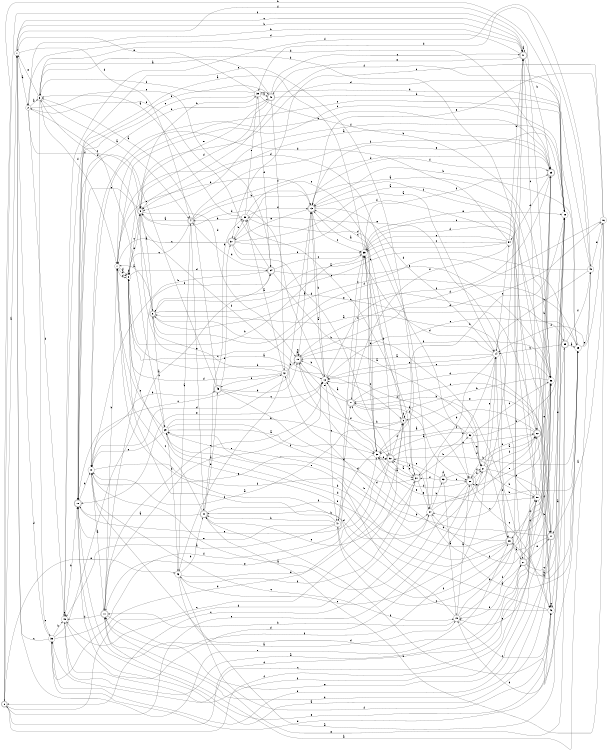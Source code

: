 digraph n45_9 {
__start0 [label="" shape="none"];

rankdir=LR;
size="8,5";

s0 [style="rounded,filled", color="black", fillcolor="white" shape="doublecircle", label="0"];
s1 [style="filled", color="black", fillcolor="white" shape="circle", label="1"];
s2 [style="filled", color="black", fillcolor="white" shape="circle", label="2"];
s3 [style="filled", color="black", fillcolor="white" shape="circle", label="3"];
s4 [style="rounded,filled", color="black", fillcolor="white" shape="doublecircle", label="4"];
s5 [style="rounded,filled", color="black", fillcolor="white" shape="doublecircle", label="5"];
s6 [style="rounded,filled", color="black", fillcolor="white" shape="doublecircle", label="6"];
s7 [style="filled", color="black", fillcolor="white" shape="circle", label="7"];
s8 [style="filled", color="black", fillcolor="white" shape="circle", label="8"];
s9 [style="rounded,filled", color="black", fillcolor="white" shape="doublecircle", label="9"];
s10 [style="filled", color="black", fillcolor="white" shape="circle", label="10"];
s11 [style="rounded,filled", color="black", fillcolor="white" shape="doublecircle", label="11"];
s12 [style="filled", color="black", fillcolor="white" shape="circle", label="12"];
s13 [style="rounded,filled", color="black", fillcolor="white" shape="doublecircle", label="13"];
s14 [style="filled", color="black", fillcolor="white" shape="circle", label="14"];
s15 [style="rounded,filled", color="black", fillcolor="white" shape="doublecircle", label="15"];
s16 [style="filled", color="black", fillcolor="white" shape="circle", label="16"];
s17 [style="rounded,filled", color="black", fillcolor="white" shape="doublecircle", label="17"];
s18 [style="rounded,filled", color="black", fillcolor="white" shape="doublecircle", label="18"];
s19 [style="filled", color="black", fillcolor="white" shape="circle", label="19"];
s20 [style="rounded,filled", color="black", fillcolor="white" shape="doublecircle", label="20"];
s21 [style="filled", color="black", fillcolor="white" shape="circle", label="21"];
s22 [style="rounded,filled", color="black", fillcolor="white" shape="doublecircle", label="22"];
s23 [style="rounded,filled", color="black", fillcolor="white" shape="doublecircle", label="23"];
s24 [style="filled", color="black", fillcolor="white" shape="circle", label="24"];
s25 [style="filled", color="black", fillcolor="white" shape="circle", label="25"];
s26 [style="rounded,filled", color="black", fillcolor="white" shape="doublecircle", label="26"];
s27 [style="rounded,filled", color="black", fillcolor="white" shape="doublecircle", label="27"];
s28 [style="filled", color="black", fillcolor="white" shape="circle", label="28"];
s29 [style="filled", color="black", fillcolor="white" shape="circle", label="29"];
s30 [style="filled", color="black", fillcolor="white" shape="circle", label="30"];
s31 [style="rounded,filled", color="black", fillcolor="white" shape="doublecircle", label="31"];
s32 [style="rounded,filled", color="black", fillcolor="white" shape="doublecircle", label="32"];
s33 [style="filled", color="black", fillcolor="white" shape="circle", label="33"];
s34 [style="rounded,filled", color="black", fillcolor="white" shape="doublecircle", label="34"];
s35 [style="filled", color="black", fillcolor="white" shape="circle", label="35"];
s36 [style="filled", color="black", fillcolor="white" shape="circle", label="36"];
s37 [style="rounded,filled", color="black", fillcolor="white" shape="doublecircle", label="37"];
s38 [style="filled", color="black", fillcolor="white" shape="circle", label="38"];
s39 [style="filled", color="black", fillcolor="white" shape="circle", label="39"];
s40 [style="rounded,filled", color="black", fillcolor="white" shape="doublecircle", label="40"];
s41 [style="rounded,filled", color="black", fillcolor="white" shape="doublecircle", label="41"];
s42 [style="filled", color="black", fillcolor="white" shape="circle", label="42"];
s43 [style="filled", color="black", fillcolor="white" shape="circle", label="43"];
s44 [style="rounded,filled", color="black", fillcolor="white" shape="doublecircle", label="44"];
s45 [style="rounded,filled", color="black", fillcolor="white" shape="doublecircle", label="45"];
s46 [style="filled", color="black", fillcolor="white" shape="circle", label="46"];
s47 [style="filled", color="black", fillcolor="white" shape="circle", label="47"];
s48 [style="filled", color="black", fillcolor="white" shape="circle", label="48"];
s49 [style="filled", color="black", fillcolor="white" shape="circle", label="49"];
s50 [style="filled", color="black", fillcolor="white" shape="circle", label="50"];
s51 [style="rounded,filled", color="black", fillcolor="white" shape="doublecircle", label="51"];
s52 [style="filled", color="black", fillcolor="white" shape="circle", label="52"];
s53 [style="rounded,filled", color="black", fillcolor="white" shape="doublecircle", label="53"];
s54 [style="filled", color="black", fillcolor="white" shape="circle", label="54"];
s55 [style="rounded,filled", color="black", fillcolor="white" shape="doublecircle", label="55"];
s0 -> s1 [label="a"];
s0 -> s28 [label="b"];
s0 -> s9 [label="c"];
s0 -> s22 [label="d"];
s0 -> s43 [label="e"];
s0 -> s50 [label="f"];
s1 -> s2 [label="a"];
s1 -> s41 [label="b"];
s1 -> s41 [label="c"];
s1 -> s4 [label="d"];
s1 -> s26 [label="e"];
s1 -> s36 [label="f"];
s2 -> s3 [label="a"];
s2 -> s41 [label="b"];
s2 -> s29 [label="c"];
s2 -> s48 [label="d"];
s2 -> s34 [label="e"];
s2 -> s5 [label="f"];
s3 -> s4 [label="a"];
s3 -> s17 [label="b"];
s3 -> s33 [label="c"];
s3 -> s23 [label="d"];
s3 -> s1 [label="e"];
s3 -> s7 [label="f"];
s4 -> s5 [label="a"];
s4 -> s13 [label="b"];
s4 -> s8 [label="c"];
s4 -> s23 [label="d"];
s4 -> s44 [label="e"];
s4 -> s23 [label="f"];
s5 -> s6 [label="a"];
s5 -> s39 [label="b"];
s5 -> s55 [label="c"];
s5 -> s15 [label="d"];
s5 -> s18 [label="e"];
s5 -> s12 [label="f"];
s6 -> s7 [label="a"];
s6 -> s26 [label="b"];
s6 -> s29 [label="c"];
s6 -> s3 [label="d"];
s6 -> s22 [label="e"];
s6 -> s25 [label="f"];
s7 -> s8 [label="a"];
s7 -> s13 [label="b"];
s7 -> s28 [label="c"];
s7 -> s24 [label="d"];
s7 -> s8 [label="e"];
s7 -> s8 [label="f"];
s8 -> s9 [label="a"];
s8 -> s32 [label="b"];
s8 -> s5 [label="c"];
s8 -> s34 [label="d"];
s8 -> s5 [label="e"];
s8 -> s8 [label="f"];
s9 -> s10 [label="a"];
s9 -> s51 [label="b"];
s9 -> s13 [label="c"];
s9 -> s35 [label="d"];
s9 -> s31 [label="e"];
s9 -> s9 [label="f"];
s10 -> s11 [label="a"];
s10 -> s45 [label="b"];
s10 -> s19 [label="c"];
s10 -> s13 [label="d"];
s10 -> s32 [label="e"];
s10 -> s24 [label="f"];
s11 -> s12 [label="a"];
s11 -> s7 [label="b"];
s11 -> s12 [label="c"];
s11 -> s48 [label="d"];
s11 -> s36 [label="e"];
s11 -> s34 [label="f"];
s12 -> s13 [label="a"];
s12 -> s15 [label="b"];
s12 -> s47 [label="c"];
s12 -> s5 [label="d"];
s12 -> s18 [label="e"];
s12 -> s23 [label="f"];
s13 -> s14 [label="a"];
s13 -> s12 [label="b"];
s13 -> s35 [label="c"];
s13 -> s14 [label="d"];
s13 -> s37 [label="e"];
s13 -> s23 [label="f"];
s14 -> s15 [label="a"];
s14 -> s31 [label="b"];
s14 -> s54 [label="c"];
s14 -> s35 [label="d"];
s14 -> s12 [label="e"];
s14 -> s26 [label="f"];
s15 -> s13 [label="a"];
s15 -> s15 [label="b"];
s15 -> s15 [label="c"];
s15 -> s16 [label="d"];
s15 -> s50 [label="e"];
s15 -> s36 [label="f"];
s16 -> s17 [label="a"];
s16 -> s44 [label="b"];
s16 -> s37 [label="c"];
s16 -> s15 [label="d"];
s16 -> s13 [label="e"];
s16 -> s14 [label="f"];
s17 -> s18 [label="a"];
s17 -> s42 [label="b"];
s17 -> s51 [label="c"];
s17 -> s11 [label="d"];
s17 -> s55 [label="e"];
s17 -> s24 [label="f"];
s18 -> s19 [label="a"];
s18 -> s40 [label="b"];
s18 -> s42 [label="c"];
s18 -> s10 [label="d"];
s18 -> s30 [label="e"];
s18 -> s40 [label="f"];
s19 -> s20 [label="a"];
s19 -> s11 [label="b"];
s19 -> s46 [label="c"];
s19 -> s41 [label="d"];
s19 -> s29 [label="e"];
s19 -> s36 [label="f"];
s20 -> s10 [label="a"];
s20 -> s21 [label="b"];
s20 -> s46 [label="c"];
s20 -> s30 [label="d"];
s20 -> s0 [label="e"];
s20 -> s21 [label="f"];
s21 -> s22 [label="a"];
s21 -> s50 [label="b"];
s21 -> s46 [label="c"];
s21 -> s44 [label="d"];
s21 -> s14 [label="e"];
s21 -> s22 [label="f"];
s22 -> s15 [label="a"];
s22 -> s23 [label="b"];
s22 -> s30 [label="c"];
s22 -> s20 [label="d"];
s22 -> s9 [label="e"];
s22 -> s46 [label="f"];
s23 -> s5 [label="a"];
s23 -> s10 [label="b"];
s23 -> s24 [label="c"];
s23 -> s54 [label="d"];
s23 -> s20 [label="e"];
s23 -> s33 [label="f"];
s24 -> s25 [label="a"];
s24 -> s53 [label="b"];
s24 -> s0 [label="c"];
s24 -> s14 [label="d"];
s24 -> s41 [label="e"];
s24 -> s32 [label="f"];
s25 -> s26 [label="a"];
s25 -> s13 [label="b"];
s25 -> s12 [label="c"];
s25 -> s8 [label="d"];
s25 -> s49 [label="e"];
s25 -> s44 [label="f"];
s26 -> s27 [label="a"];
s26 -> s29 [label="b"];
s26 -> s30 [label="c"];
s26 -> s29 [label="d"];
s26 -> s38 [label="e"];
s26 -> s11 [label="f"];
s27 -> s28 [label="a"];
s27 -> s51 [label="b"];
s27 -> s28 [label="c"];
s27 -> s50 [label="d"];
s27 -> s17 [label="e"];
s27 -> s19 [label="f"];
s28 -> s10 [label="a"];
s28 -> s29 [label="b"];
s28 -> s7 [label="c"];
s28 -> s39 [label="d"];
s28 -> s13 [label="e"];
s28 -> s5 [label="f"];
s29 -> s30 [label="a"];
s29 -> s30 [label="b"];
s29 -> s7 [label="c"];
s29 -> s43 [label="d"];
s29 -> s10 [label="e"];
s29 -> s31 [label="f"];
s30 -> s31 [label="a"];
s30 -> s28 [label="b"];
s30 -> s35 [label="c"];
s30 -> s47 [label="d"];
s30 -> s32 [label="e"];
s30 -> s12 [label="f"];
s31 -> s32 [label="a"];
s31 -> s52 [label="b"];
s31 -> s38 [label="c"];
s31 -> s48 [label="d"];
s31 -> s24 [label="e"];
s31 -> s43 [label="f"];
s32 -> s13 [label="a"];
s32 -> s25 [label="b"];
s32 -> s22 [label="c"];
s32 -> s33 [label="d"];
s32 -> s11 [label="e"];
s32 -> s9 [label="f"];
s33 -> s34 [label="a"];
s33 -> s48 [label="b"];
s33 -> s1 [label="c"];
s33 -> s1 [label="d"];
s33 -> s36 [label="e"];
s33 -> s35 [label="f"];
s34 -> s21 [label="a"];
s34 -> s10 [label="b"];
s34 -> s35 [label="c"];
s34 -> s4 [label="d"];
s34 -> s36 [label="e"];
s34 -> s2 [label="f"];
s35 -> s18 [label="a"];
s35 -> s8 [label="b"];
s35 -> s17 [label="c"];
s35 -> s30 [label="d"];
s35 -> s28 [label="e"];
s35 -> s23 [label="f"];
s36 -> s37 [label="a"];
s36 -> s9 [label="b"];
s36 -> s12 [label="c"];
s36 -> s26 [label="d"];
s36 -> s19 [label="e"];
s36 -> s47 [label="f"];
s37 -> s36 [label="a"];
s37 -> s38 [label="b"];
s37 -> s7 [label="c"];
s37 -> s32 [label="d"];
s37 -> s35 [label="e"];
s37 -> s27 [label="f"];
s38 -> s3 [label="a"];
s38 -> s4 [label="b"];
s38 -> s30 [label="c"];
s38 -> s20 [label="d"];
s38 -> s39 [label="e"];
s38 -> s13 [label="f"];
s39 -> s40 [label="a"];
s39 -> s36 [label="b"];
s39 -> s18 [label="c"];
s39 -> s34 [label="d"];
s39 -> s1 [label="e"];
s39 -> s3 [label="f"];
s40 -> s3 [label="a"];
s40 -> s28 [label="b"];
s40 -> s41 [label="c"];
s40 -> s5 [label="d"];
s40 -> s5 [label="e"];
s40 -> s42 [label="f"];
s41 -> s41 [label="a"];
s41 -> s23 [label="b"];
s41 -> s22 [label="c"];
s41 -> s2 [label="d"];
s41 -> s40 [label="e"];
s41 -> s0 [label="f"];
s42 -> s38 [label="a"];
s42 -> s15 [label="b"];
s42 -> s6 [label="c"];
s42 -> s8 [label="d"];
s42 -> s43 [label="e"];
s42 -> s45 [label="f"];
s43 -> s4 [label="a"];
s43 -> s44 [label="b"];
s43 -> s14 [label="c"];
s43 -> s27 [label="d"];
s43 -> s9 [label="e"];
s43 -> s46 [label="f"];
s44 -> s18 [label="a"];
s44 -> s38 [label="b"];
s44 -> s8 [label="c"];
s44 -> s45 [label="d"];
s44 -> s31 [label="e"];
s44 -> s24 [label="f"];
s45 -> s3 [label="a"];
s45 -> s15 [label="b"];
s45 -> s12 [label="c"];
s45 -> s22 [label="d"];
s45 -> s18 [label="e"];
s45 -> s37 [label="f"];
s46 -> s28 [label="a"];
s46 -> s7 [label="b"];
s46 -> s46 [label="c"];
s46 -> s33 [label="d"];
s46 -> s18 [label="e"];
s46 -> s8 [label="f"];
s47 -> s48 [label="a"];
s47 -> s44 [label="b"];
s47 -> s50 [label="c"];
s47 -> s51 [label="d"];
s47 -> s18 [label="e"];
s47 -> s7 [label="f"];
s48 -> s27 [label="a"];
s48 -> s18 [label="b"];
s48 -> s48 [label="c"];
s48 -> s21 [label="d"];
s48 -> s31 [label="e"];
s48 -> s49 [label="f"];
s49 -> s11 [label="a"];
s49 -> s14 [label="b"];
s49 -> s6 [label="c"];
s49 -> s39 [label="d"];
s49 -> s16 [label="e"];
s49 -> s5 [label="f"];
s50 -> s6 [label="a"];
s50 -> s17 [label="b"];
s50 -> s48 [label="c"];
s50 -> s35 [label="d"];
s50 -> s36 [label="e"];
s50 -> s13 [label="f"];
s51 -> s12 [label="a"];
s51 -> s20 [label="b"];
s51 -> s35 [label="c"];
s51 -> s46 [label="d"];
s51 -> s15 [label="e"];
s51 -> s20 [label="f"];
s52 -> s30 [label="a"];
s52 -> s28 [label="b"];
s52 -> s36 [label="c"];
s52 -> s21 [label="d"];
s52 -> s21 [label="e"];
s52 -> s12 [label="f"];
s53 -> s19 [label="a"];
s53 -> s25 [label="b"];
s53 -> s20 [label="c"];
s53 -> s53 [label="d"];
s53 -> s32 [label="e"];
s53 -> s31 [label="f"];
s54 -> s6 [label="a"];
s54 -> s41 [label="b"];
s54 -> s35 [label="c"];
s54 -> s10 [label="d"];
s54 -> s35 [label="e"];
s54 -> s51 [label="f"];
s55 -> s25 [label="a"];
s55 -> s14 [label="b"];
s55 -> s6 [label="c"];
s55 -> s19 [label="d"];
s55 -> s11 [label="e"];
s55 -> s49 [label="f"];

}